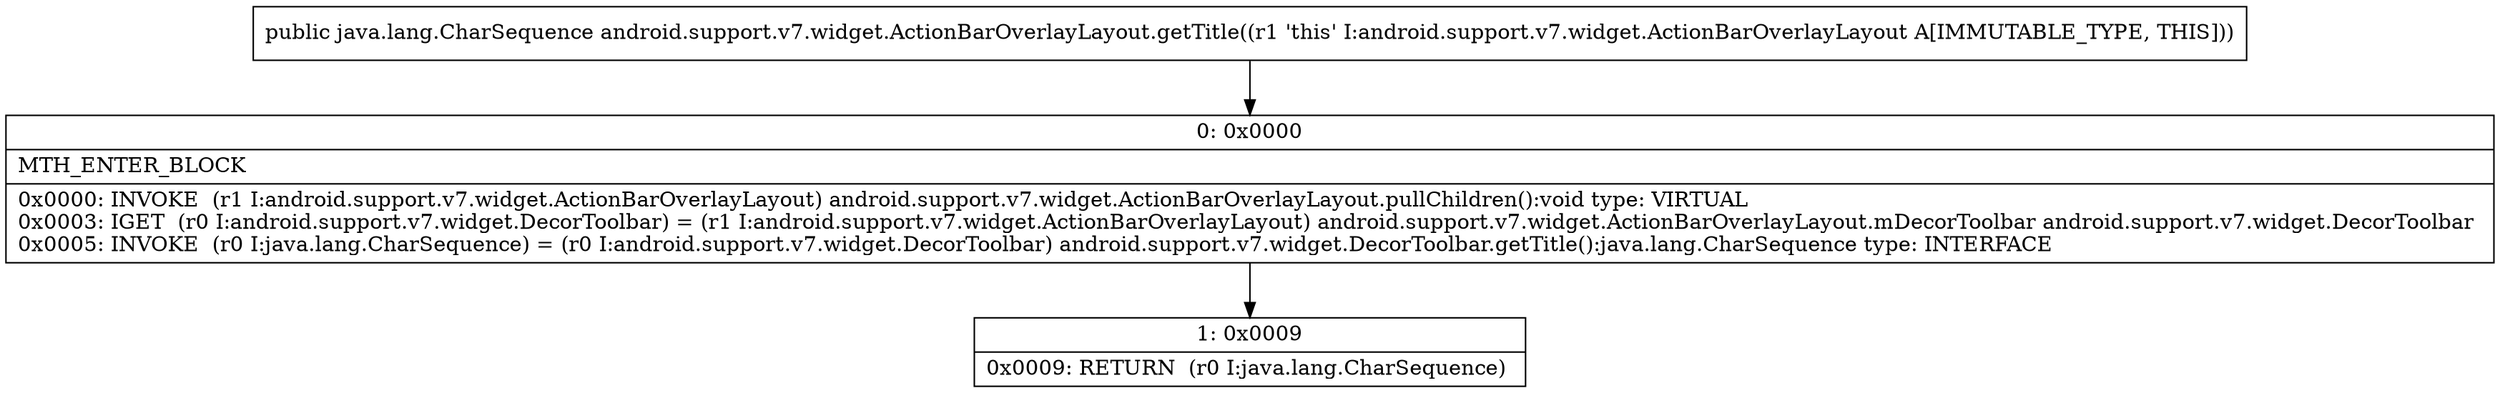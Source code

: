 digraph "CFG forandroid.support.v7.widget.ActionBarOverlayLayout.getTitle()Ljava\/lang\/CharSequence;" {
Node_0 [shape=record,label="{0\:\ 0x0000|MTH_ENTER_BLOCK\l|0x0000: INVOKE  (r1 I:android.support.v7.widget.ActionBarOverlayLayout) android.support.v7.widget.ActionBarOverlayLayout.pullChildren():void type: VIRTUAL \l0x0003: IGET  (r0 I:android.support.v7.widget.DecorToolbar) = (r1 I:android.support.v7.widget.ActionBarOverlayLayout) android.support.v7.widget.ActionBarOverlayLayout.mDecorToolbar android.support.v7.widget.DecorToolbar \l0x0005: INVOKE  (r0 I:java.lang.CharSequence) = (r0 I:android.support.v7.widget.DecorToolbar) android.support.v7.widget.DecorToolbar.getTitle():java.lang.CharSequence type: INTERFACE \l}"];
Node_1 [shape=record,label="{1\:\ 0x0009|0x0009: RETURN  (r0 I:java.lang.CharSequence) \l}"];
MethodNode[shape=record,label="{public java.lang.CharSequence android.support.v7.widget.ActionBarOverlayLayout.getTitle((r1 'this' I:android.support.v7.widget.ActionBarOverlayLayout A[IMMUTABLE_TYPE, THIS])) }"];
MethodNode -> Node_0;
Node_0 -> Node_1;
}

